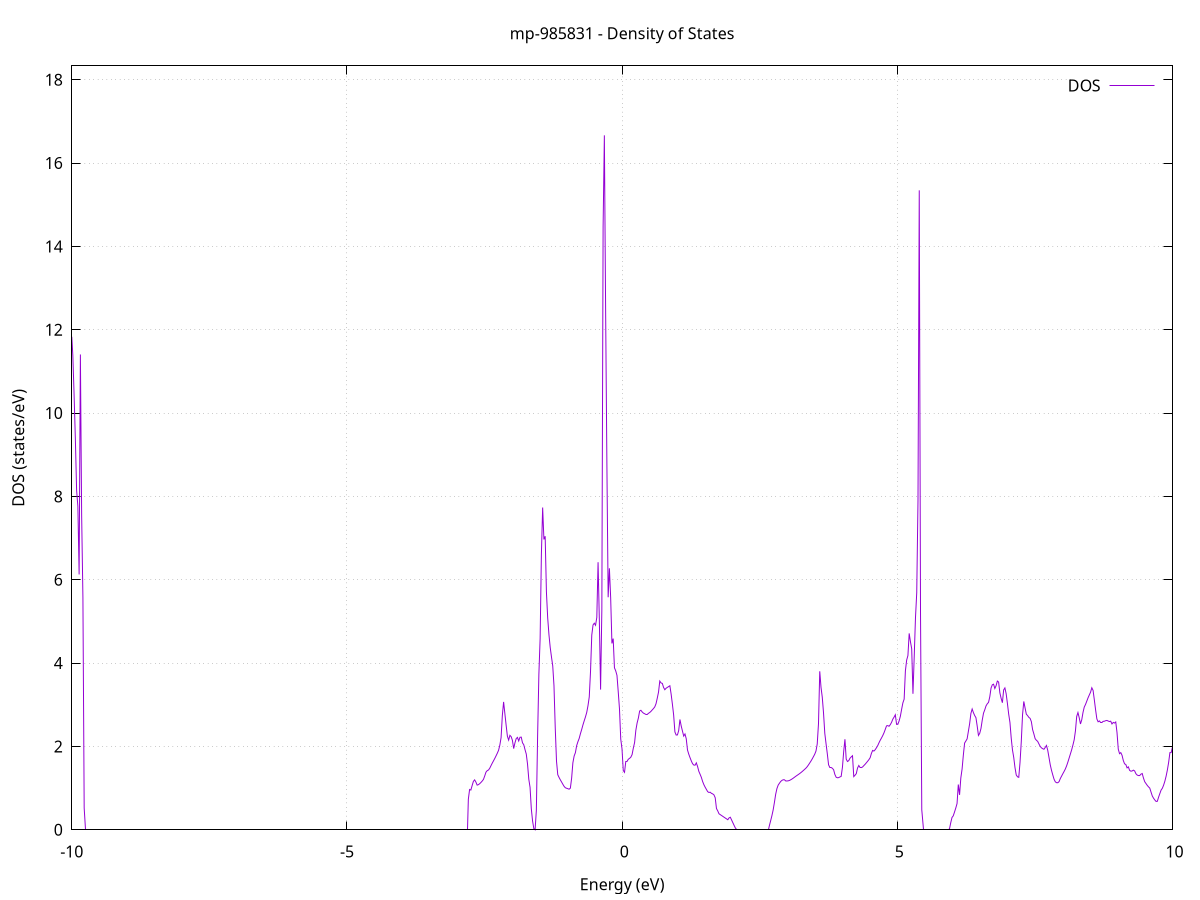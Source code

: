 set title 'mp-985831 - Density of States'
set xlabel 'Energy (eV)'
set ylabel 'DOS (states/eV)'
set grid
set xrange [-10:10]
set yrange [0:18.333]
set xzeroaxis lt -1
set terminal png size 800,600
set output 'mp-985831_dos_gnuplot.png'
plot '-' using 1:2 with lines title 'DOS'
-31.242400 0.000000
-31.219500 0.000000
-31.196600 0.000000
-31.173700 0.000000
-31.150800 0.000000
-31.127900 0.000000
-31.105100 0.000000
-31.082200 0.000000
-31.059300 0.000000
-31.036400 0.000000
-31.013500 0.000000
-30.990600 0.000000
-30.967700 0.000000
-30.944900 0.000000
-30.922000 0.000000
-30.899100 0.000000
-30.876200 0.000000
-30.853300 0.000000
-30.830400 0.000000
-30.807500 0.000000
-30.784600 0.000000
-30.761800 0.000000
-30.738900 0.000000
-30.716000 0.000000
-30.693100 0.000000
-30.670200 0.000000
-30.647300 0.000000
-30.624400 0.000000
-30.601600 0.000000
-30.578700 0.000000
-30.555800 0.000000
-30.532900 0.000000
-30.510000 0.000000
-30.487100 0.000000
-30.464200 0.000000
-30.441400 0.000000
-30.418500 0.000000
-30.395600 0.000000
-30.372700 0.000000
-30.349800 0.000000
-30.326900 0.000000
-30.304000 0.000000
-30.281100 0.000000
-30.258300 0.000000
-30.235400 0.000000
-30.212500 0.000000
-30.189600 0.000000
-30.166700 0.000000
-30.143800 0.000000
-30.120900 0.000000
-30.098100 0.000000
-30.075200 0.000000
-30.052300 0.000000
-30.029400 0.000000
-30.006500 0.000000
-29.983600 0.000000
-29.960700 0.000000
-29.937900 0.000000
-29.915000 0.000000
-29.892100 0.000000
-29.869200 0.000000
-29.846300 0.000000
-29.823400 0.000000
-29.800500 0.000000
-29.777700 0.000000
-29.754800 0.000000
-29.731900 0.000000
-29.709000 0.000000
-29.686100 0.000000
-29.663200 0.000000
-29.640300 0.000000
-29.617400 0.000000
-29.594600 0.000000
-29.571700 0.000000
-29.548800 0.000000
-29.525900 0.000000
-29.503000 0.000000
-29.480100 0.000000
-29.457200 0.000000
-29.434400 0.000000
-29.411500 0.000000
-29.388600 0.000000
-29.365700 0.000000
-29.342800 0.000000
-29.319900 0.000000
-29.297000 0.000000
-29.274200 0.000000
-29.251300 0.000000
-29.228400 0.000000
-29.205500 0.000000
-29.182600 0.000000
-29.159700 26.273400
-29.136800 35.769500
-29.113900 18.492800
-29.091100 81.316200
-29.068200 84.847600
-29.045300 34.345100
-29.022400 0.000000
-28.999500 0.000000
-28.976600 0.000000
-28.953700 0.000000
-28.930900 0.000000
-28.908000 0.000000
-28.885100 0.000000
-28.862200 0.000000
-28.839300 0.000000
-28.816400 0.000000
-28.793500 0.000000
-28.770700 0.000000
-28.747800 0.000000
-28.724900 0.000000
-28.702000 0.000000
-28.679100 0.000000
-28.656200 0.000000
-28.633300 0.000000
-28.610500 0.000000
-28.587600 0.000000
-28.564700 0.000000
-28.541800 0.000000
-28.518900 0.000000
-28.496000 0.000000
-28.473100 0.000000
-28.450200 0.000000
-28.427400 0.000000
-28.404500 0.000000
-28.381600 0.000000
-28.358700 0.000000
-28.335800 0.000000
-28.312900 0.000000
-28.290000 0.000000
-28.267200 0.000000
-28.244300 0.000000
-28.221400 0.000000
-28.198500 0.000000
-28.175600 0.000000
-28.152700 0.000000
-28.129800 0.000000
-28.107000 0.000000
-28.084100 0.000000
-28.061200 0.000000
-28.038300 0.000000
-28.015400 0.000000
-27.992500 0.000000
-27.969600 0.000000
-27.946700 0.000000
-27.923900 0.000000
-27.901000 0.000000
-27.878100 0.000000
-27.855200 0.000000
-27.832300 0.000000
-27.809400 0.000000
-27.786500 0.000000
-27.763700 0.000000
-27.740800 0.000000
-27.717900 0.000000
-27.695000 0.000000
-27.672100 0.000000
-27.649200 0.000000
-27.626300 0.000000
-27.603500 0.000000
-27.580600 0.000000
-27.557700 0.000000
-27.534800 0.000000
-27.511900 0.000000
-27.489000 0.000000
-27.466100 0.000000
-27.443200 0.000000
-27.420400 0.000000
-27.397500 0.000000
-27.374600 0.000000
-27.351700 0.000000
-27.328800 0.000000
-27.305900 0.000000
-27.283000 0.000000
-27.260200 0.000000
-27.237300 0.000000
-27.214400 0.000000
-27.191500 0.000000
-27.168600 0.000000
-27.145700 0.000000
-27.122800 0.000000
-27.100000 0.000000
-27.077100 0.000000
-27.054200 0.000000
-27.031300 0.000000
-27.008400 0.000000
-26.985500 0.000000
-26.962600 0.000000
-26.939800 0.000000
-26.916900 0.000000
-26.894000 0.000000
-26.871100 0.000000
-26.848200 0.000000
-26.825300 0.000000
-26.802400 0.000000
-26.779500 0.000000
-26.756700 0.000000
-26.733800 0.000000
-26.710900 0.000000
-26.688000 0.000000
-26.665100 0.000000
-26.642200 0.000000
-26.619300 0.000000
-26.596500 0.000000
-26.573600 0.000000
-26.550700 0.000000
-26.527800 0.000000
-26.504900 0.000000
-26.482000 0.000000
-26.459100 0.000000
-26.436300 0.000000
-26.413400 0.000000
-26.390500 0.000000
-26.367600 0.000000
-26.344700 0.000000
-26.321800 0.000000
-26.298900 0.000000
-26.276000 0.000000
-26.253200 0.000000
-26.230300 0.000000
-26.207400 0.000000
-26.184500 0.000000
-26.161600 0.000000
-26.138700 0.000000
-26.115800 0.000000
-26.093000 0.000000
-26.070100 0.000000
-26.047200 0.000000
-26.024300 0.000000
-26.001400 0.000000
-25.978500 0.000000
-25.955600 0.000000
-25.932800 0.000000
-25.909900 0.000000
-25.887000 0.000000
-25.864100 0.000000
-25.841200 0.000000
-25.818300 0.000000
-25.795400 0.000000
-25.772600 0.000000
-25.749700 0.000000
-25.726800 0.000000
-25.703900 0.000000
-25.681000 0.000000
-25.658100 0.000000
-25.635200 0.000000
-25.612300 0.000000
-25.589500 0.000000
-25.566600 0.000000
-25.543700 0.000000
-25.520800 0.000000
-25.497900 0.000000
-25.475000 0.000000
-25.452100 0.000000
-25.429300 0.000000
-25.406400 0.000000
-25.383500 0.000000
-25.360600 0.000000
-25.337700 0.000000
-25.314800 0.000000
-25.291900 0.000000
-25.269100 0.000000
-25.246200 0.000000
-25.223300 0.000000
-25.200400 0.000000
-25.177500 0.000000
-25.154600 0.000000
-25.131700 0.000000
-25.108800 0.000000
-25.086000 0.000000
-25.063100 0.000000
-25.040200 0.000000
-25.017300 0.000000
-24.994400 0.000000
-24.971500 0.000000
-24.948600 0.000000
-24.925800 0.000000
-24.902900 0.000000
-24.880000 0.000000
-24.857100 0.000000
-24.834200 0.000000
-24.811300 0.000000
-24.788400 0.000000
-24.765600 0.000000
-24.742700 0.000000
-24.719800 0.000000
-24.696900 0.000000
-24.674000 0.000000
-24.651100 0.000000
-24.628200 0.000000
-24.605400 0.000000
-24.582500 0.000000
-24.559600 0.000000
-24.536700 0.000000
-24.513800 0.000000
-24.490900 0.000000
-24.468000 0.000000
-24.445100 0.000000
-24.422300 0.000000
-24.399400 0.000000
-24.376500 0.000000
-24.353600 0.000000
-24.330700 0.000000
-24.307800 0.000000
-24.284900 0.000000
-24.262100 0.000000
-24.239200 0.000000
-24.216300 0.000000
-24.193400 0.000000
-24.170500 0.000000
-24.147600 0.000000
-24.124700 0.000000
-24.101900 0.000000
-24.079000 0.000000
-24.056100 0.000000
-24.033200 0.000000
-24.010300 0.000000
-23.987400 0.000000
-23.964500 0.000000
-23.941600 0.000000
-23.918800 0.000000
-23.895900 0.000000
-23.873000 0.000000
-23.850100 0.000000
-23.827200 0.000000
-23.804300 0.000000
-23.781400 0.000000
-23.758600 0.000000
-23.735700 0.000000
-23.712800 0.000000
-23.689900 0.000000
-23.667000 0.000000
-23.644100 0.000000
-23.621200 0.000000
-23.598400 0.000000
-23.575500 0.000000
-23.552600 0.000000
-23.529700 0.000000
-23.506800 0.000000
-23.483900 0.000000
-23.461000 0.000000
-23.438100 0.000000
-23.415300 0.000000
-23.392400 0.000000
-23.369500 0.000000
-23.346600 0.000000
-23.323700 0.000000
-23.300800 0.000000
-23.277900 0.000000
-23.255100 0.000000
-23.232200 0.000000
-23.209300 0.000000
-23.186400 0.000000
-23.163500 0.000000
-23.140600 0.000000
-23.117700 0.000000
-23.094900 0.000000
-23.072000 0.000000
-23.049100 0.000000
-23.026200 0.000000
-23.003300 0.000000
-22.980400 0.000000
-22.957500 0.000000
-22.934700 0.000000
-22.911800 0.000000
-22.888900 0.000000
-22.866000 0.000000
-22.843100 0.000000
-22.820200 0.000000
-22.797300 0.000000
-22.774400 0.000000
-22.751600 0.000000
-22.728700 0.000000
-22.705800 0.000000
-22.682900 0.000000
-22.660000 0.000000
-22.637100 0.000000
-22.614200 0.000000
-22.591400 0.000000
-22.568500 0.000000
-22.545600 0.000000
-22.522700 0.000000
-22.499800 0.000000
-22.476900 0.000000
-22.454000 0.000000
-22.431200 0.000000
-22.408300 0.000000
-22.385400 0.000000
-22.362500 0.000000
-22.339600 0.000000
-22.316700 0.000000
-22.293800 0.000000
-22.270900 0.000000
-22.248100 0.000000
-22.225200 0.000000
-22.202300 0.000000
-22.179400 0.000000
-22.156500 0.000000
-22.133600 0.000000
-22.110700 0.000000
-22.087900 0.000000
-22.065000 0.000000
-22.042100 0.000000
-22.019200 0.000000
-21.996300 0.000000
-21.973400 0.000000
-21.950500 0.000000
-21.927700 0.000000
-21.904800 0.000000
-21.881900 0.000000
-21.859000 0.000000
-21.836100 0.000000
-21.813200 0.000000
-21.790300 0.000000
-21.767500 0.000000
-21.744600 0.000000
-21.721700 0.000000
-21.698800 0.000000
-21.675900 0.000000
-21.653000 0.000000
-21.630100 0.000000
-21.607200 0.000000
-21.584400 0.000000
-21.561500 0.000000
-21.538600 0.000000
-21.515700 0.000000
-21.492800 0.000000
-21.469900 0.000000
-21.447000 0.000000
-21.424200 0.000000
-21.401300 0.000000
-21.378400 0.000000
-21.355500 0.000000
-21.332600 0.000000
-21.309700 0.000000
-21.286800 0.000000
-21.264000 0.000000
-21.241100 0.000000
-21.218200 0.000000
-21.195300 0.000000
-21.172400 0.000000
-21.149500 0.000000
-21.126600 0.000000
-21.103700 0.000000
-21.080900 0.000000
-21.058000 0.000000
-21.035100 0.000000
-21.012200 0.000000
-20.989300 0.000000
-20.966400 0.000000
-20.943500 0.000000
-20.920700 0.000000
-20.897800 0.000000
-20.874900 0.000000
-20.852000 0.000000
-20.829100 0.000000
-20.806200 0.000000
-20.783300 0.000000
-20.760500 0.000000
-20.737600 0.000000
-20.714700 0.000000
-20.691800 0.000000
-20.668900 0.000000
-20.646000 0.000000
-20.623100 0.000000
-20.600300 0.000000
-20.577400 0.000000
-20.554500 0.000000
-20.531600 0.000000
-20.508700 0.000000
-20.485800 0.000000
-20.462900 0.000000
-20.440000 0.000000
-20.417200 0.000000
-20.394300 0.000000
-20.371400 0.000000
-20.348500 0.000000
-20.325600 0.000000
-20.302700 0.000000
-20.279800 0.000000
-20.257000 0.000000
-20.234100 0.000000
-20.211200 0.000000
-20.188300 0.000000
-20.165400 0.000000
-20.142500 0.000000
-20.119600 0.000000
-20.096800 0.000000
-20.073900 0.000000
-20.051000 0.000000
-20.028100 0.000000
-20.005200 0.000000
-19.982300 0.000000
-19.959400 0.000000
-19.936500 0.000000
-19.913700 0.000000
-19.890800 0.000000
-19.867900 0.000000
-19.845000 0.000000
-19.822100 0.000000
-19.799200 0.000000
-19.776300 0.000000
-19.753500 0.000000
-19.730600 0.000000
-19.707700 0.000000
-19.684800 0.000000
-19.661900 0.000000
-19.639000 0.000000
-19.616100 0.000000
-19.593300 0.000000
-19.570400 0.000000
-19.547500 0.000000
-19.524600 0.000000
-19.501700 0.000000
-19.478800 0.000000
-19.455900 0.000000
-19.433000 0.000000
-19.410200 0.000000
-19.387300 0.000000
-19.364400 0.000000
-19.341500 0.000000
-19.318600 0.000000
-19.295700 0.000000
-19.272800 0.000000
-19.250000 0.000000
-19.227100 0.000000
-19.204200 0.000000
-19.181300 0.000000
-19.158400 0.000000
-19.135500 0.000000
-19.112600 0.000000
-19.089800 0.000000
-19.066900 0.000000
-19.044000 0.000000
-19.021100 0.000000
-18.998200 0.000000
-18.975300 0.000000
-18.952400 0.000000
-18.929600 0.000000
-18.906700 0.000000
-18.883800 0.000000
-18.860900 0.000000
-18.838000 0.000000
-18.815100 0.000000
-18.792200 0.000000
-18.769300 0.000000
-18.746500 0.000000
-18.723600 0.000000
-18.700700 0.000000
-18.677800 0.000000
-18.654900 0.000000
-18.632000 0.000000
-18.609100 0.000000
-18.586300 0.000000
-18.563400 0.000000
-18.540500 0.000000
-18.517600 0.000000
-18.494700 0.000000
-18.471800 0.000000
-18.448900 0.000000
-18.426100 0.000000
-18.403200 0.000000
-18.380300 0.000000
-18.357400 0.000000
-18.334500 0.000000
-18.311600 0.000000
-18.288700 0.000000
-18.265800 0.000000
-18.243000 0.000000
-18.220100 0.000000
-18.197200 0.000000
-18.174300 0.000000
-18.151400 0.000000
-18.128500 0.000000
-18.105600 0.000000
-18.082800 0.000000
-18.059900 0.000000
-18.037000 0.000000
-18.014100 0.000000
-17.991200 0.000000
-17.968300 0.000000
-17.945400 0.000000
-17.922600 0.000000
-17.899700 0.000000
-17.876800 0.000000
-17.853900 0.000000
-17.831000 0.000000
-17.808100 0.000000
-17.785200 0.000000
-17.762400 0.000000
-17.739500 0.000000
-17.716600 0.000000
-17.693700 0.000000
-17.670800 0.000000
-17.647900 0.000000
-17.625000 0.000000
-17.602100 0.000000
-17.579300 0.000000
-17.556400 0.000000
-17.533500 0.000000
-17.510600 0.000000
-17.487700 0.000000
-17.464800 0.000000
-17.441900 0.000000
-17.419100 0.000000
-17.396200 0.000000
-17.373300 0.000000
-17.350400 0.000000
-17.327500 0.000000
-17.304600 0.000000
-17.281700 0.000000
-17.258900 0.000000
-17.236000 0.000000
-17.213100 0.000000
-17.190200 0.000000
-17.167300 0.000000
-17.144400 0.000000
-17.121500 0.000000
-17.098600 0.000000
-17.075800 0.000000
-17.052900 0.000000
-17.030000 0.000000
-17.007100 0.000000
-16.984200 0.000000
-16.961300 0.000000
-16.938400 0.000000
-16.915600 0.000000
-16.892700 0.000000
-16.869800 0.000000
-16.846900 0.000000
-16.824000 0.000000
-16.801100 0.000000
-16.778200 0.000000
-16.755400 0.000000
-16.732500 0.000000
-16.709600 0.000000
-16.686700 0.000000
-16.663800 0.000000
-16.640900 0.000000
-16.618000 0.000000
-16.595200 0.000000
-16.572300 0.000000
-16.549400 0.000000
-16.526500 0.000000
-16.503600 0.000000
-16.480700 0.000000
-16.457800 0.000000
-16.434900 0.000000
-16.412100 0.000000
-16.389200 0.000000
-16.366300 0.000000
-16.343400 0.000000
-16.320500 0.000000
-16.297600 0.000000
-16.274700 0.000000
-16.251900 0.000000
-16.229000 0.000000
-16.206100 0.000000
-16.183200 0.000000
-16.160300 0.000000
-16.137400 0.000000
-16.114500 0.000000
-16.091700 0.000000
-16.068800 0.000000
-16.045900 0.000000
-16.023000 0.000000
-16.000100 0.000000
-15.977200 0.000000
-15.954300 0.000000
-15.931400 0.000000
-15.908600 0.000000
-15.885700 0.000000
-15.862800 0.000000
-15.839900 0.000000
-15.817000 0.000000
-15.794100 0.000000
-15.771200 0.000000
-15.748400 0.000000
-15.725500 0.000000
-15.702600 0.000000
-15.679700 0.000000
-15.656800 0.000000
-15.633900 0.000000
-15.611000 0.000000
-15.588200 0.000000
-15.565300 0.000000
-15.542400 0.000000
-15.519500 0.000000
-15.496600 0.000000
-15.473700 0.000000
-15.450800 0.000000
-15.427900 0.000000
-15.405100 0.000000
-15.382200 0.000000
-15.359300 0.000000
-15.336400 0.000000
-15.313500 0.000000
-15.290600 0.000000
-15.267700 0.000000
-15.244900 0.000000
-15.222000 0.000000
-15.199100 0.000000
-15.176200 0.000000
-15.153300 0.000000
-15.130400 0.000000
-15.107500 0.000000
-15.084700 0.000000
-15.061800 0.000000
-15.038900 0.000000
-15.016000 0.000000
-14.993100 0.000000
-14.970200 0.000000
-14.947300 0.000000
-14.924500 0.000000
-14.901600 0.000000
-14.878700 0.000000
-14.855800 0.000000
-14.832900 0.000000
-14.810000 0.000000
-14.787100 0.000000
-14.764200 0.000000
-14.741400 0.000000
-14.718500 0.000000
-14.695600 0.000000
-14.672700 0.000000
-14.649800 0.000000
-14.626900 0.000000
-14.604000 0.000000
-14.581200 0.000000
-14.558300 0.000000
-14.535400 0.000000
-14.512500 0.000000
-14.489600 0.000000
-14.466700 0.000000
-14.443800 0.000000
-14.421000 0.000000
-14.398100 0.000000
-14.375200 0.000000
-14.352300 0.000000
-14.329400 0.000000
-14.306500 0.000000
-14.283600 0.000000
-14.260700 0.000000
-14.237900 0.000000
-14.215000 0.000000
-14.192100 0.000000
-14.169200 0.000000
-14.146300 0.000000
-14.123400 0.000000
-14.100500 0.000000
-14.077700 0.000000
-14.054800 0.000000
-14.031900 0.000000
-14.009000 0.000000
-13.986100 0.000000
-13.963200 0.000000
-13.940300 0.000000
-13.917500 0.000000
-13.894600 0.000000
-13.871700 0.000000
-13.848800 0.000000
-13.825900 0.000000
-13.803000 0.000000
-13.780100 0.000000
-13.757300 0.000000
-13.734400 0.000000
-13.711500 0.000000
-13.688600 0.000000
-13.665700 0.000000
-13.642800 0.000000
-13.619900 0.000000
-13.597000 0.000000
-13.574200 0.000000
-13.551300 0.000000
-13.528400 0.000000
-13.505500 0.000000
-13.482600 0.000000
-13.459700 0.000000
-13.436800 0.000000
-13.414000 0.000000
-13.391100 0.000000
-13.368200 0.000000
-13.345300 0.000000
-13.322400 0.000000
-13.299500 0.000000
-13.276600 0.000000
-13.253800 0.000000
-13.230900 0.000000
-13.208000 0.000000
-13.185100 0.000000
-13.162200 0.000000
-13.139300 0.000000
-13.116400 0.000000
-13.093500 0.000000
-13.070700 0.000000
-13.047800 0.000000
-13.024900 0.000000
-13.002000 0.000000
-12.979100 0.000000
-12.956200 0.000000
-12.933300 0.000000
-12.910500 0.000000
-12.887600 0.000000
-12.864700 0.000000
-12.841800 0.000000
-12.818900 0.000000
-12.796000 0.000000
-12.773100 0.000000
-12.750300 0.000000
-12.727400 0.000000
-12.704500 0.000000
-12.681600 0.000000
-12.658700 0.000000
-12.635800 0.000000
-12.612900 0.000000
-12.590100 0.000000
-12.567200 0.000000
-12.544300 0.000000
-12.521400 0.000000
-12.498500 0.000000
-12.475600 0.000000
-12.452700 0.000000
-12.429800 0.000000
-12.407000 0.000000
-12.384100 0.000000
-12.361200 0.000000
-12.338300 0.000000
-12.315400 0.000000
-12.292500 0.000000
-12.269600 0.000000
-12.246800 0.000000
-12.223900 0.000000
-12.201000 0.000000
-12.178100 0.000000
-12.155200 0.000000
-12.132300 0.000000
-12.109400 0.000000
-12.086600 0.000000
-12.063700 0.000000
-12.040800 0.000000
-12.017900 0.000000
-11.995000 0.000000
-11.972100 0.000000
-11.949200 0.000000
-11.926300 0.000000
-11.903500 0.000000
-11.880600 0.000000
-11.857700 0.000000
-11.834800 0.000000
-11.811900 0.000000
-11.789000 0.000000
-11.766100 0.000000
-11.743300 0.000000
-11.720400 0.000000
-11.697500 0.000000
-11.674600 0.000000
-11.651700 0.000000
-11.628800 0.000000
-11.605900 0.000000
-11.583100 0.000000
-11.560200 0.000000
-11.537300 0.000000
-11.514400 0.000000
-11.491500 0.000000
-11.468600 0.000000
-11.445700 0.000000
-11.422800 0.000000
-11.400000 0.000000
-11.377100 0.000000
-11.354200 0.000000
-11.331300 0.000000
-11.308400 0.000000
-11.285500 0.000000
-11.262600 0.000000
-11.239800 0.000000
-11.216900 0.000000
-11.194000 0.000000
-11.171100 0.000000
-11.148200 0.000000
-11.125300 0.177900
-11.102400 0.399100
-11.079600 0.596800
-11.056700 0.794700
-11.033800 0.765000
-11.010900 0.779400
-10.988000 0.787200
-10.965100 0.777200
-10.942200 0.793700
-10.919400 0.824600
-10.896500 0.830700
-10.873600 0.837600
-10.850700 0.832400
-10.827800 0.844200
-10.804900 0.859700
-10.782000 0.879800
-10.759100 0.898800
-10.736300 0.910100
-10.713400 0.921800
-10.690500 0.931400
-10.667600 0.947700
-10.644700 0.965600
-10.621800 0.984700
-10.598900 1.004900
-10.576100 1.026700
-10.553200 1.050700
-10.530300 1.076500
-10.507400 1.104600
-10.484500 1.133600
-10.461600 1.163900
-10.438700 1.194700
-10.415900 1.226600
-10.393000 1.261600
-10.370100 1.317800
-10.347200 1.384400
-10.324300 1.463500
-10.301400 1.543900
-10.278500 1.632100
-10.255600 1.725200
-10.232800 1.825600
-10.209900 1.952200
-10.187000 2.258200
-10.164100 2.770000
-10.141200 3.413200
-10.118300 4.401500
-10.095400 7.560600
-10.072600 6.948100
-10.049700 7.548300
-10.026800 8.881300
-10.003900 11.925200
-9.981000 11.383800
-9.958100 10.437100
-9.935200 9.386000
-9.912400 8.145400
-9.889500 7.760900
-9.866600 6.127000
-9.843700 11.406600
-9.820800 7.540200
-9.797900 5.571300
-9.775000 0.521700
-9.752200 0.000000
-9.729300 0.000000
-9.706400 0.000000
-9.683500 0.000000
-9.660600 0.000000
-9.637700 0.000000
-9.614800 0.000000
-9.591900 0.000000
-9.569100 0.000000
-9.546200 0.000000
-9.523300 0.000000
-9.500400 0.000000
-9.477500 0.000000
-9.454600 0.000000
-9.431700 0.000000
-9.408900 0.000000
-9.386000 0.000000
-9.363100 0.000000
-9.340200 0.000000
-9.317300 0.000000
-9.294400 0.000000
-9.271500 0.000000
-9.248700 0.000000
-9.225800 0.000000
-9.202900 0.000000
-9.180000 0.000000
-9.157100 0.000000
-9.134200 0.000000
-9.111300 0.000000
-9.088400 0.000000
-9.065600 0.000000
-9.042700 0.000000
-9.019800 0.000000
-8.996900 0.000000
-8.974000 0.000000
-8.951100 0.000000
-8.928200 0.000000
-8.905400 0.000000
-8.882500 0.000000
-8.859600 0.000000
-8.836700 0.000000
-8.813800 0.000000
-8.790900 0.000000
-8.768000 0.000000
-8.745200 0.000000
-8.722300 0.000000
-8.699400 0.000000
-8.676500 0.000000
-8.653600 0.000000
-8.630700 0.000000
-8.607800 0.000000
-8.585000 0.000000
-8.562100 0.000000
-8.539200 0.000000
-8.516300 0.000000
-8.493400 0.000000
-8.470500 0.000000
-8.447600 0.000000
-8.424700 0.000000
-8.401900 0.000000
-8.379000 0.000000
-8.356100 0.000000
-8.333200 0.000000
-8.310300 0.000000
-8.287400 0.000000
-8.264500 0.000000
-8.241700 0.000000
-8.218800 0.000000
-8.195900 0.000000
-8.173000 0.000000
-8.150100 0.000000
-8.127200 0.000000
-8.104300 0.000000
-8.081500 0.000000
-8.058600 0.000000
-8.035700 0.000000
-8.012800 0.000000
-7.989900 0.000000
-7.967000 0.000000
-7.944100 0.000000
-7.921200 0.000000
-7.898400 0.000000
-7.875500 0.000000
-7.852600 0.000000
-7.829700 0.000000
-7.806800 0.000000
-7.783900 0.000000
-7.761000 0.000000
-7.738200 0.000000
-7.715300 0.000000
-7.692400 0.000000
-7.669500 0.000000
-7.646600 0.000000
-7.623700 0.000000
-7.600800 0.000000
-7.578000 0.000000
-7.555100 0.000000
-7.532200 0.000000
-7.509300 0.000000
-7.486400 0.000000
-7.463500 0.000000
-7.440600 0.000000
-7.417700 0.000000
-7.394900 0.000000
-7.372000 0.000000
-7.349100 0.000000
-7.326200 0.000000
-7.303300 0.000000
-7.280400 0.000000
-7.257500 0.000000
-7.234700 0.000000
-7.211800 0.000000
-7.188900 0.000000
-7.166000 0.000000
-7.143100 0.000000
-7.120200 0.000000
-7.097300 0.000000
-7.074500 0.000000
-7.051600 0.000000
-7.028700 0.000000
-7.005800 0.000000
-6.982900 0.000000
-6.960000 0.000000
-6.937100 0.000000
-6.914300 0.000000
-6.891400 0.000000
-6.868500 0.000000
-6.845600 0.000000
-6.822700 0.000000
-6.799800 0.000000
-6.776900 0.000000
-6.754000 0.000000
-6.731200 0.000000
-6.708300 0.000000
-6.685400 0.000000
-6.662500 0.000000
-6.639600 0.000000
-6.616700 0.000000
-6.593800 0.000000
-6.571000 0.000000
-6.548100 0.000000
-6.525200 0.000000
-6.502300 0.000000
-6.479400 0.000000
-6.456500 0.000000
-6.433600 0.000000
-6.410800 0.000000
-6.387900 0.000000
-6.365000 0.000000
-6.342100 0.000000
-6.319200 0.000000
-6.296300 0.000000
-6.273400 0.000000
-6.250500 0.000000
-6.227700 0.000000
-6.204800 0.000000
-6.181900 0.000000
-6.159000 0.000000
-6.136100 0.000000
-6.113200 0.000000
-6.090300 0.000000
-6.067500 0.000000
-6.044600 0.000000
-6.021700 0.000000
-5.998800 0.000000
-5.975900 0.000000
-5.953000 0.000000
-5.930100 0.000000
-5.907300 0.000000
-5.884400 0.000000
-5.861500 0.000000
-5.838600 0.000000
-5.815700 0.000000
-5.792800 0.000000
-5.769900 0.000000
-5.747100 0.000000
-5.724200 0.000000
-5.701300 0.000000
-5.678400 0.000000
-5.655500 0.000000
-5.632600 0.000000
-5.609700 0.000000
-5.586800 0.000000
-5.564000 0.000000
-5.541100 0.000000
-5.518200 0.000000
-5.495300 0.000000
-5.472400 0.000000
-5.449500 0.000000
-5.426600 0.000000
-5.403800 0.000000
-5.380900 0.000000
-5.358000 0.000000
-5.335100 0.000000
-5.312200 0.000000
-5.289300 0.000000
-5.266400 0.000000
-5.243600 0.000000
-5.220700 0.000000
-5.197800 0.000000
-5.174900 0.000000
-5.152000 0.000000
-5.129100 0.000000
-5.106200 0.000000
-5.083300 0.000000
-5.060500 0.000000
-5.037600 0.000000
-5.014700 0.000000
-4.991800 0.000000
-4.968900 0.000000
-4.946000 0.000000
-4.923100 0.000000
-4.900300 0.000000
-4.877400 0.000000
-4.854500 0.000000
-4.831600 0.000000
-4.808700 0.000000
-4.785800 0.000000
-4.762900 0.000000
-4.740100 0.000000
-4.717200 0.000000
-4.694300 0.000000
-4.671400 0.000000
-4.648500 0.000000
-4.625600 0.000000
-4.602700 0.000000
-4.579900 0.000000
-4.557000 0.000000
-4.534100 0.000000
-4.511200 0.000000
-4.488300 0.000000
-4.465400 0.000000
-4.442500 0.000000
-4.419600 0.000000
-4.396800 0.000000
-4.373900 0.000000
-4.351000 0.000000
-4.328100 0.000000
-4.305200 0.000000
-4.282300 0.000000
-4.259400 0.000000
-4.236600 0.000000
-4.213700 0.000000
-4.190800 0.000000
-4.167900 0.000000
-4.145000 0.000000
-4.122100 0.000000
-4.099200 0.000000
-4.076400 0.000000
-4.053500 0.000000
-4.030600 0.000000
-4.007700 0.000000
-3.984800 0.000000
-3.961900 0.000000
-3.939000 0.000000
-3.916100 0.000000
-3.893300 0.000000
-3.870400 0.000000
-3.847500 0.000000
-3.824600 0.000000
-3.801700 0.000000
-3.778800 0.000000
-3.755900 0.000000
-3.733100 0.000000
-3.710200 0.000000
-3.687300 0.000000
-3.664400 0.000000
-3.641500 0.000000
-3.618600 0.000000
-3.595700 0.000000
-3.572900 0.000000
-3.550000 0.000000
-3.527100 0.000000
-3.504200 0.000000
-3.481300 0.000000
-3.458400 0.000000
-3.435500 0.000000
-3.412600 0.000000
-3.389800 0.000000
-3.366900 0.000000
-3.344000 0.000000
-3.321100 0.000000
-3.298200 0.000000
-3.275300 0.000000
-3.252400 0.000000
-3.229600 0.000000
-3.206700 0.000000
-3.183800 0.000000
-3.160900 0.000000
-3.138000 0.000000
-3.115100 0.000000
-3.092200 0.000000
-3.069400 0.000000
-3.046500 0.000000
-3.023600 0.000000
-3.000700 0.000000
-2.977800 0.000000
-2.954900 0.000000
-2.932000 0.000000
-2.909200 0.000000
-2.886300 0.000000
-2.863400 0.000000
-2.840500 0.000000
-2.817600 0.000000
-2.794700 0.733300
-2.771800 0.967100
-2.748900 0.953000
-2.726100 1.059100
-2.703200 1.160800
-2.680300 1.197800
-2.657400 1.145100
-2.634500 1.071700
-2.611600 1.082900
-2.588700 1.105800
-2.565900 1.135300
-2.543000 1.169400
-2.520100 1.208900
-2.497200 1.291400
-2.474300 1.382800
-2.451400 1.419200
-2.428500 1.434700
-2.405700 1.477300
-2.382800 1.539300
-2.359900 1.599800
-2.337000 1.655600
-2.314100 1.712300
-2.291200 1.774000
-2.268300 1.837300
-2.245400 1.908200
-2.222600 2.030300
-2.199700 2.211000
-2.176800 2.742000
-2.153900 3.069200
-2.131000 2.789400
-2.108100 2.510400
-2.085200 2.245400
-2.062400 2.152400
-2.039500 2.266500
-2.016600 2.234200
-1.993700 2.146300
-1.970800 1.948100
-1.947900 2.085000
-1.925000 2.188600
-1.902200 2.216700
-1.879300 2.131400
-1.856400 2.219700
-1.833500 2.223500
-1.810600 2.086800
-1.787700 2.041500
-1.764800 1.923000
-1.742000 1.817100
-1.719100 1.574200
-1.696200 1.214200
-1.673300 1.018500
-1.650400 0.503900
-1.627500 0.209900
-1.604600 0.027800
-1.581700 0.000000
-1.558900 0.467900
-1.536000 2.250800
-1.513100 3.730200
-1.490200 4.588800
-1.467300 6.607700
-1.444400 7.734000
-1.421500 6.967800
-1.398700 7.044600
-1.375800 5.703800
-1.352900 5.086400
-1.330000 4.683300
-1.307100 4.377800
-1.284200 4.149200
-1.261300 3.935500
-1.238500 3.456800
-1.215600 2.449700
-1.192700 1.647400
-1.169800 1.321900
-1.146900 1.257800
-1.124000 1.200500
-1.101100 1.148000
-1.078200 1.094200
-1.055400 1.043700
-1.032500 1.008700
-1.009600 0.996800
-0.986700 0.985600
-0.963800 0.974000
-0.940900 0.999300
-0.918000 1.237000
-0.895200 1.607100
-0.872300 1.770000
-0.849400 1.850700
-0.826500 2.019200
-0.803600 2.113200
-0.780700 2.192600
-0.757800 2.306700
-0.735000 2.407200
-0.712100 2.517400
-0.689200 2.615500
-0.666300 2.710000
-0.643400 2.816900
-0.620500 2.979800
-0.597600 3.188700
-0.574800 3.796100
-0.551900 4.672400
-0.529000 4.914700
-0.506100 4.957500
-0.483200 4.907900
-0.460300 5.096300
-0.437400 6.420900
-0.414500 5.046300
-0.391700 3.364100
-0.368800 5.284300
-0.345900 14.466100
-0.323000 16.666300
-0.300100 12.453700
-0.277200 8.777700
-0.254300 5.580300
-0.231500 6.275200
-0.208600 5.572100
-0.185700 4.472200
-0.162800 4.588000
-0.139900 3.887000
-0.117000 3.814900
-0.094100 3.706600
-0.071300 3.317200
-0.048400 2.899800
-0.025500 2.177700
-0.002600 1.943900
0.020300 1.422200
0.043200 1.378800
0.066100 1.637800
0.089000 1.640400
0.111800 1.692500
0.134700 1.713700
0.157600 1.741900
0.180500 1.803400
0.203400 1.961700
0.226300 2.093300
0.249200 2.389400
0.272000 2.563200
0.294900 2.681800
0.317800 2.850800
0.340700 2.867600
0.363600 2.828400
0.386500 2.799900
0.409400 2.784500
0.432200 2.767500
0.455100 2.767000
0.478000 2.795000
0.500900 2.814500
0.523800 2.842000
0.546700 2.876600
0.569600 2.909300
0.592500 2.948700
0.615300 3.023700
0.638200 3.158200
0.661100 3.305100
0.684000 3.569100
0.706900 3.523400
0.729800 3.513400
0.752700 3.416300
0.775500 3.361300
0.798400 3.396600
0.821300 3.417200
0.844200 3.436600
0.867100 3.456500
0.890000 3.256300
0.912900 3.015800
0.935700 2.754200
0.958600 2.348600
0.981500 2.273700
1.004400 2.276100
1.027300 2.380200
1.050200 2.646900
1.073100 2.491700
1.095900 2.369300
1.118800 2.248400
1.141700 2.299300
1.164600 2.185200
1.187500 1.914800
1.210400 1.815300
1.233300 1.731700
1.256200 1.653900
1.279000 1.586800
1.301900 1.553400
1.324800 1.549700
1.347700 1.606000
1.370600 1.518900
1.393500 1.402100
1.416400 1.331600
1.439200 1.258100
1.462100 1.159400
1.485000 1.083300
1.507900 1.022900
1.530800 0.969100
1.553700 0.915100
1.576600 0.895400
1.599400 0.901600
1.622300 0.874900
1.645200 0.861500
1.668100 0.838000
1.691000 0.768700
1.713900 0.510300
1.736800 0.453700
1.759700 0.384100
1.782500 0.363600
1.805400 0.343200
1.828300 0.322700
1.851200 0.302200
1.874100 0.281800
1.897000 0.261300
1.919900 0.240800
1.942700 0.285400
1.965600 0.300600
1.988500 0.235500
2.011400 0.170400
2.034300 0.105200
2.057200 0.042600
2.080100 0.007100
2.102900 0.000000
2.125800 0.000000
2.148700 0.000000
2.171600 0.000000
2.194500 0.000000
2.217400 0.000000
2.240300 0.000000
2.263100 0.000000
2.286000 0.000000
2.308900 0.000000
2.331800 0.000000
2.354700 0.000000
2.377600 0.000000
2.400500 0.000000
2.423400 0.000000
2.446200 0.000000
2.469100 0.000000
2.492000 0.000000
2.514900 0.000000
2.537800 0.000000
2.560700 0.000000
2.583600 0.000000
2.606400 0.000000
2.629300 0.000000
2.652200 0.000000
2.675100 0.097000
2.698000 0.215300
2.720900 0.337000
2.743800 0.475100
2.766600 0.655200
2.789500 0.850800
2.812400 0.989100
2.835300 1.072400
2.858200 1.117700
2.881100 1.159500
2.904000 1.185900
2.926900 1.200400
2.949700 1.199100
2.972600 1.171700
2.995500 1.171400
3.018400 1.174800
3.041300 1.184900
3.064200 1.200600
3.087100 1.219000
3.109900 1.239600
3.132800 1.262100
3.155700 1.284500
3.178600 1.305500
3.201500 1.326400
3.224400 1.348200
3.247300 1.371400
3.270100 1.396000
3.293000 1.422900
3.315900 1.450200
3.338800 1.478200
3.361700 1.512700
3.384600 1.555000
3.407500 1.601300
3.430400 1.648500
3.453200 1.699600
3.476100 1.755200
3.499000 1.812400
3.521900 1.889100
3.544800 2.060500
3.567700 2.546300
3.590600 3.803800
3.613400 3.419500
3.636300 3.181700
3.659200 2.802600
3.682100 2.315300
3.705000 2.064300
3.727900 1.823600
3.750800 1.559300
3.773600 1.495100
3.796500 1.494900
3.819400 1.476600
3.842300 1.441100
3.865200 1.327900
3.888100 1.261800
3.911000 1.248100
3.933800 1.251700
3.956700 1.267600
3.979600 1.281000
4.002500 1.496600
4.025400 1.874900
4.048300 2.172000
4.071200 1.695200
4.094100 1.638500
4.116900 1.658500
4.139800 1.717200
4.162700 1.749400
4.185600 1.776800
4.208500 1.276000
4.231400 1.308500
4.254300 1.347300
4.277100 1.481900
4.300000 1.542900
4.322900 1.496000
4.345800 1.492400
4.368700 1.507200
4.391600 1.540200
4.414500 1.571500
4.437300 1.607200
4.460200 1.643600
4.483100 1.682600
4.506000 1.728200
4.528900 1.831300
4.551800 1.904700
4.574700 1.889100
4.597600 1.921500
4.620400 1.967400
4.643300 2.018300
4.666200 2.086000
4.689100 2.148000
4.712000 2.201900
4.734900 2.259900
4.757800 2.326500
4.780600 2.407700
4.803500 2.492900
4.826400 2.500800
4.849300 2.483800
4.872200 2.522600
4.895100 2.577900
4.918000 2.653700
4.940800 2.703600
4.963700 2.760500
4.986600 2.529300
5.009500 2.531100
5.032400 2.611300
5.055300 2.725000
5.078200 2.891100
5.101000 3.045600
5.123900 3.134400
5.146800 3.815400
5.169700 4.072100
5.192600 4.181200
5.215500 4.712900
5.238400 4.514600
5.261300 4.342700
5.284100 3.263800
5.307000 4.154500
5.329900 5.088200
5.352800 5.687800
5.375700 7.904000
5.398600 15.346800
5.421500 5.180800
5.444300 0.480000
5.467200 0.000000
5.490100 0.000000
5.513000 0.000000
5.535900 0.000000
5.558800 0.000000
5.581700 0.000000
5.604500 0.000000
5.627400 0.000000
5.650300 0.000000
5.673200 0.000000
5.696100 0.000000
5.719000 0.000000
5.741900 0.000000
5.764800 0.000000
5.787600 0.000000
5.810500 0.000000
5.833400 0.000000
5.856300 0.000000
5.879200 0.000000
5.902100 0.000000
5.925000 0.000000
5.947800 0.021000
5.970700 0.169100
5.993600 0.294800
6.016500 0.335100
6.039400 0.426400
6.062300 0.522200
6.085200 0.629800
6.108000 1.086500
6.130900 0.837100
6.153800 1.243300
6.176700 1.456700
6.199600 1.791400
6.222500 2.080500
6.245400 2.129800
6.268200 2.181600
6.291100 2.362900
6.314000 2.545900
6.336900 2.791400
6.359800 2.898300
6.382700 2.810800
6.405600 2.742600
6.428500 2.690200
6.451300 2.489600
6.474200 2.263900
6.497100 2.313600
6.520000 2.430300
6.542900 2.630000
6.565800 2.797500
6.588700 2.878800
6.611500 2.972300
6.634400 3.023800
6.657300 3.057300
6.680200 3.193500
6.703100 3.401500
6.726000 3.479500
6.748900 3.493700
6.771700 3.390300
6.794600 3.457400
6.817500 3.569100
6.840400 3.545500
6.863300 3.286900
6.886200 3.154300
6.909100 3.049100
6.932000 3.356000
6.954800 3.404400
6.977700 3.263900
7.000600 3.029800
7.023500 2.775600
7.046400 2.575800
7.069300 2.203500
7.092200 1.916100
7.115000 1.738600
7.137900 1.493900
7.160800 1.315700
7.183700 1.270800
7.206600 1.258900
7.229500 1.615000
7.252400 2.117500
7.275200 2.760600
7.298100 3.080200
7.321000 2.925600
7.343900 2.774500
7.366800 2.740800
7.389700 2.698100
7.412600 2.673700
7.435500 2.595000
7.458300 2.403700
7.481200 2.300400
7.504100 2.186700
7.527000 2.148200
7.549900 2.121900
7.572800 2.060700
7.595700 2.002900
7.618500 1.966300
7.641400 1.945800
7.664300 1.932300
7.687200 1.975700
7.710100 2.023700
7.733000 1.908300
7.755900 1.735200
7.778700 1.560100
7.801600 1.427300
7.824500 1.316900
7.847400 1.214900
7.870300 1.151700
7.893200 1.129300
7.916100 1.128900
7.938900 1.155000
7.961800 1.229800
7.984700 1.287300
8.007600 1.345300
8.030500 1.400200
8.053400 1.460300
8.076300 1.535500
8.099200 1.625200
8.122000 1.722600
8.144900 1.820200
8.167800 1.919500
8.190700 2.033300
8.213600 2.159000
8.236500 2.373700
8.259400 2.720500
8.282200 2.813600
8.305100 2.688800
8.328000 2.539100
8.350900 2.638400
8.373800 2.815100
8.396700 2.944400
8.419600 3.007600
8.442400 3.086200
8.465300 3.165900
8.488200 3.235100
8.511100 3.302300
8.534000 3.408300
8.556900 3.345100
8.579800 3.116900
8.602700 2.877500
8.625500 2.660800
8.648400 2.591500
8.671300 2.612000
8.694200 2.574600
8.717100 2.573800
8.740000 2.602200
8.762900 2.605000
8.785700 2.618100
8.808600 2.624200
8.831500 2.609600
8.854400 2.597400
8.877300 2.605800
8.900200 2.539700
8.923100 2.576300
8.945900 2.561600
8.968800 2.587000
8.991700 2.333100
9.014600 1.935200
9.037500 1.826600
9.060400 1.851400
9.083300 1.787100
9.106100 1.662700
9.129000 1.582900
9.151900 1.566800
9.174800 1.485800
9.197700 1.510100
9.220600 1.425800
9.243500 1.406100
9.266400 1.411200
9.289200 1.431200
9.312100 1.412300
9.335000 1.346000
9.357900 1.313300
9.380800 1.300400
9.403700 1.301100
9.426600 1.334500
9.449400 1.350500
9.472300 1.242400
9.495200 1.153800
9.518100 1.109700
9.541000 1.066200
9.563900 1.030200
9.586800 1.000700
9.609600 0.906000
9.632500 0.812500
9.655400 0.758100
9.678300 0.715700
9.701200 0.680500
9.724100 0.682600
9.747000 0.781700
9.769900 0.868100
9.792700 0.952000
9.815600 0.996100
9.838500 1.070900
9.861400 1.166600
9.884300 1.287800
9.907200 1.437900
9.930100 1.619200
9.952900 1.851500
9.975800 1.853400
9.998700 1.984500
10.021600 2.112100
10.044500 2.223800
10.067400 2.323500
10.090300 2.470400
10.113100 2.627200
10.136000 2.797000
10.158900 2.907000
10.181800 3.035500
10.204700 3.179100
10.227600 3.255200
10.250500 3.241100
10.273300 3.317000
10.296200 3.224500
10.319100 3.064700
10.342000 2.870800
10.364900 2.737800
10.387800 2.637900
10.410700 2.577700
10.433600 2.485400
10.456400 2.372000
10.479300 2.228500
10.502200 2.029200
10.525100 1.846100
10.548000 1.698100
10.570900 1.582600
10.593800 1.504900
10.616600 1.419900
10.639500 1.506600
10.662400 1.485300
10.685300 1.500300
10.708200 1.545300
10.731100 1.681200
10.754000 1.889100
10.776800 2.003000
10.799700 2.076800
10.822600 2.207100
10.845500 2.421500
10.868400 2.346600
10.891300 2.396600
10.914200 2.464200
10.937100 2.546000
10.959900 2.629800
10.982800 2.664800
11.005700 2.665400
11.028600 2.660200
11.051500 2.655000
11.074400 2.603900
11.097300 2.399700
11.120100 2.295600
11.143000 2.229700
11.165900 2.156000
11.188800 2.080700
11.211700 2.029400
11.234600 1.971000
11.257500 1.927900
11.280300 1.876100
11.303200 1.814000
11.326100 1.770200
11.349000 1.737900
11.371900 1.709600
11.394800 1.682300
11.417700 1.680700
11.440600 1.629200
11.463400 1.550700
11.486300 1.476300
11.509200 1.386100
11.532100 1.279800
11.555000 1.147500
11.577900 1.072500
11.600800 1.001600
11.623600 0.956500
11.646500 0.887800
11.669400 0.783500
11.692300 0.672800
11.715200 0.585100
11.738100 0.516500
11.761000 0.461400
11.783800 0.416400
11.806700 0.378400
11.829600 0.353000
11.852500 0.336200
11.875400 0.318900
11.898300 0.293000
11.921200 0.270500
11.944000 0.256100
11.966900 0.241900
11.989800 0.224800
12.012700 0.206500
12.035600 0.187900
12.058500 0.168600
12.081400 0.150800
12.104300 0.134900
12.127100 0.120700
12.150000 0.108700
12.172900 0.097700
12.195800 0.087500
12.218700 0.077900
12.241600 0.068900
12.264500 0.060300
12.287300 0.051800
12.310200 0.043200
12.333100 0.034600
12.356000 0.026100
12.378900 0.017600
12.401800 0.009500
12.424700 0.002700
12.447500 0.000000
12.470400 0.000000
12.493300 0.000000
12.516200 0.000000
12.539100 0.000000
12.562000 0.000000
12.584900 0.000000
12.607800 0.000000
12.630600 0.000000
12.653500 0.000000
12.676400 0.000000
12.699300 0.000000
12.722200 0.000000
12.745100 0.000000
12.768000 0.000000
12.790800 0.000000
12.813700 0.000000
12.836600 0.000000
12.859500 0.000000
12.882400 0.000000
12.905300 0.000000
12.928200 0.000000
12.951000 0.000000
12.973900 0.000000
12.996800 0.000000
13.019700 0.000000
13.042600 0.000000
13.065500 0.000000
13.088400 0.000000
13.111200 0.000000
13.134100 0.000000
13.157000 0.000000
13.179900 0.000000
13.202800 0.000000
13.225700 0.000000
13.248600 0.000000
13.271500 0.000000
13.294300 0.000000
13.317200 0.000000
13.340100 0.000000
13.363000 0.000000
13.385900 0.000000
13.408800 0.000000
13.431700 0.000000
13.454500 0.000000
13.477400 0.000000
13.500300 0.000000
13.523200 0.000000
13.546100 0.000000
13.569000 0.000000
13.591900 0.000000
13.614700 0.000000
13.637600 0.000000
13.660500 0.000000
13.683400 0.000000
13.706300 0.000000
13.729200 0.000000
13.752100 0.000000
13.775000 0.000000
13.797800 0.000000
13.820700 0.000000
13.843600 0.000000
13.866500 0.000000
13.889400 0.000000
13.912300 0.000000
13.935200 0.000000
13.958000 0.000000
13.980900 0.000000
14.003800 0.000000
14.026700 0.000000
14.049600 0.000000
14.072500 0.000000
14.095400 0.000000
14.118200 0.000000
14.141100 0.000000
14.164000 0.000000
14.186900 0.000000
14.209800 0.000000
14.232700 0.000000
14.255600 0.000000
14.278400 0.000000
14.301300 0.000000
14.324200 0.000000
14.347100 0.000000
14.370000 0.000000
14.392900 0.000000
14.415800 0.000000
14.438700 0.000000
14.461500 0.000000
14.484400 0.000000
14.507300 0.000000
14.530200 0.000000
e
